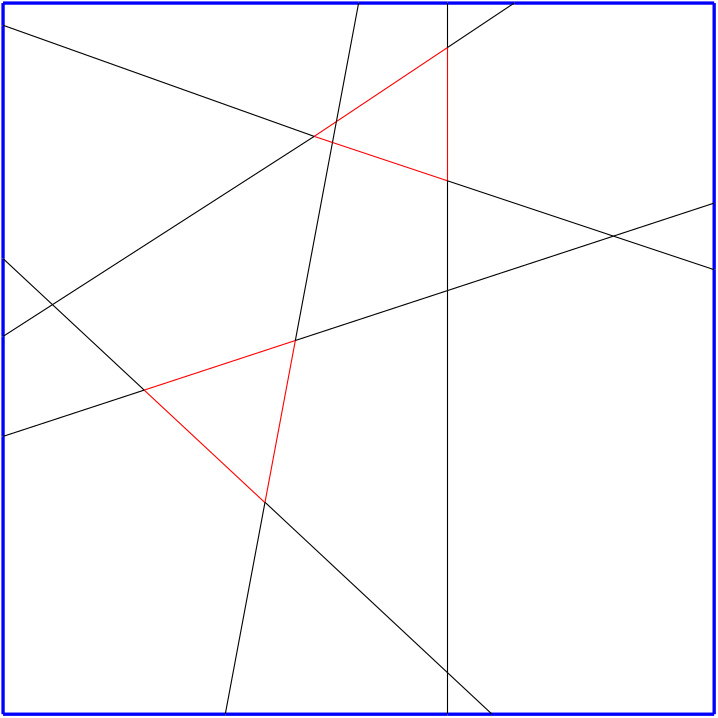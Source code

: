 <?xml version="1.0" encoding="UTF-8"?>
<ipe version="70005" creator="HGeometry"><ipestyle name="basic">
<color name="red" value="1 0 0"/>
<color name="green" value="0 1 0"/>
<color name="blue" value="0 0 1"/>
<color name="yellow" value="1 1 0"/>
<color name="orange" value="1 0.647 0"/>
<color name="gold" value="1 0.843 0"/>
<color name="purple" value="0.627 0.125 0.941"/>
<color name="gray" value="0.745 0.745 0.745"/>
<color name="brown" value="0.647 0.165 0.165"/>
<color name="navy" value="0 0 0.502"/>
<color name="pink" value="1 0.753 0.796"/>
<color name="seagreen" value="0.18 0.545 0.341"/>
<color name="turquoise" value="0.251 0.878 0.816"/>
<color name="violet" value="0.933 0.51 0.933"/>
<color name="darkblue" value="0 0 0.545"/>
<color name="darkcyan" value="0 0.545 0.545"/>
<color name="darkgray" value="0.663 0.663 0.663"/>
<color name="darkgreen" value="0 0.392 0"/>
<color name="darkmagenta" value="0.545 0 0.545"/>
<color name="darkorange" value="1 0.549 0"/>
<color name="darkred" value="0.545 0 0"/>
<color name="lightblue" value="0.678 0.847 0.902"/>
<color name="lightcyan" value="0.878 1 1"/>
<color name="lightgray" value="0.827 0.827 0.827"/>
<color name="lightgreen" value="0.565 0.933 0.565"/>
<color name="lightyellow" value="1 1 0.878"/>
<dashstyle name="dashed" value="[4] 0"/>
<dashstyle name="dotted" value="[1 3] 0"/>
<dashstyle name="dash dotted" value="[4 2 1 2] 0"/>
<dashstyle name="dash dot dotted" value="[4 2 1 2 1 2] 0"/>
<pen name="heavier" value="0.8"/>
<pen name="fat" value="1.2"/>
<pen name="ultrafat" value="2"/>
<textsize name="large" value="\large"/>
<textsize name="Large" value="\Large"/>
<textsize name="LARGE" value="\LARGE"/>
<textsize name="huge" value="\huge"/>
<textsize name="Huge" value="\Huge"/>
<textsize name="small" value="\small"/>
<textsize name="footnote" value="\footnotesize"/>
<textsize name="tiny" value="\tiny"/>
<symbolsize name="small" value="2"/>
<symbolsize name="tiny" value="1.1"/>
<symbolsize name="large" value="5"/>
<arrowsize name="small" value="5"/>
<arrowsize name="tiny" value="3"/>
<arrowsize name="large" value="10"/>
<gridsize name="4 pts" value="4"/>
<gridsize name="8 pts (~3 mm)" value="8"/>
<gridsize name="16 pts (~6 mm)" value="16"/>
<gridsize name="32 pts (~12 mm)" value="32"/>
<gridsize name="10 pts (~3.5 mm)" value="10"/>
<gridsize name="20 pts (~7 mm)" value="20"/>
<gridsize name="14 pts (~5 mm)" value="14"/>
<gridsize name="28 pts (~10 mm)" value="28"/>
<gridsize name="56 pts (~20 mm)" value="56"/>
<anglesize name="90 deg" value="90"/>
<anglesize name="60 deg" value="60"/>
<anglesize name="45 deg" value="45"/>
<anglesize name="30 deg" value="30"/>
<anglesize name="22.5 deg" value="22.5"/>
<symbol name="mark/circle(sx)" transformations="translations">
<path fill="sym-stroke">
0.6 0 0 0.6 0 0 e 0.4 0 0 0.4 0 0 e
</path></symbol>
<symbol name="mark/disk(sx)" transformations="translations">
<path fill="sym-stroke">
0.6 0 0 0.6 0 0 e
</path></symbol>
<symbol name="mark/fdisk(sfx)" transformations="translations">
<group><path fill="sym-fill">
0.5 0 0 0.5 0 0 e
</path><path fill="sym-stroke" fillrule="eofill">
0.6 0 0 0.6 0 0 e 0.4 0 0 0.4 0 0 e
</path></group></symbol>
<symbol name="mark/box(sx)" transformations="translations">
<path fill="sym-stroke" fillrule="eofill">
-0.6 -0.6 m 0.6 -0.6 l 0.6 0.6 l -0.6 0.6 l h
-0.4 -0.4 m 0.4 -0.4 l 0.4 0.4 l -0.4 0.4 l h</path></symbol>
<symbol name="mark/square(sx)" transformations="translations">
<path fill="sym-stroke">
-0.6 -0.6 m 0.6 -0.6 l 0.6 0.6 l -0.6 0.6 l h</path></symbol>
<symbol name="mark/fsquare(sfx)" transformations="translations">
<group><path fill="sym-fill">
-0.5 -0.5 m 0.5 -0.5 l 0.5 0.5 l -0.5 0.5 l h</path>
<path fill="sym-stroke" fillrule="eofill">
-0.6 -0.6 m 0.6 -0.6 l 0.6 0.6 l -0.6 0.6 l h
-0.4 -0.4 m 0.4 -0.4 l 0.4 0.4 l -0.4 0.4 l h</path></group></symbol>
<symbol name="mark/cross(sx)" transformations="translations">
<group><path fill="sym-stroke">
-0.43 -0.57 m 0.57 0.43 l 0.43 0.57 l -0.57 -0.43 l h</path>
<path fill="sym-stroke">
-0.43 0.57 m 0.57 -0.43 l 0.43 -0.57 l -0.57 0.43 l h</path>
</group></symbol>
<symbol name="arrow/arc(spx)">
<path pen="sym-pen" stroke="sym-stroke" fill="sym-stroke">
0 0 m -1.0 0.333 l -1.0 -0.333 l h</path></symbol>
<symbol name="arrow/farc(spx)">
<path pen="sym-pen" stroke="sym-stroke" fill="white">
0 0 m -1.0 0.333 l -1.0 -0.333 l h</path></symbol>
<symbol name="arrow/ptarc(spx)">
<path pen="sym-pen" stroke="sym-stroke" fill="sym-stroke">
0 0 m -1.0 0.333 l -0.8 0 l -1.0 -0.333 l h</path></symbol>
<symbol name="arrow/fptarc(spx)">
<path pen="sym-pen" stroke="sym-stroke" fill="white">
0 0 m -1.0 0.333 l -0.8 0 l -1.0 -0.333 l h</path></symbol>
<symbol name="arrow/fnormal(spx)">
<path pen="sym-pen" stroke="sym-stroke" fill="white">
0 0 m -1.0 0.333 l -1.0 -0.333 l h</path></symbol>
<symbol name="arrow/pointed(spx)">
<path pen="sym-pen" stroke="sym-stroke" fill="sym-stroke">
0 0 m -1.0 0.333 l -0.8 0 l -1.0 -0.333 l h</path></symbol>
<symbol name="arrow/fpointed(spx)">
<path pen="sym-pen" stroke="sym-stroke" fill="white">
0 0 m -1.0 0.333 l -0.8 0 l -1.0 -0.333 l h</path></symbol>
<symbol name="arrow/linear(spx)">
<path pen="sym-pen" stroke="sym-stroke">
-1.0 0.333 m 0 0 l -1.0 -0.333 l</path></symbol>
<symbol name="arrow/fdouble(spx)">
<path pen="sym-pen" stroke="sym-stroke" fill="white">
0 0 m -1.0 0.333 l -1.0 -0.333 l h
-1 0 m -2.0 0.333 l -2.0 -0.333 l h
</path></symbol>
<symbol name="arrow/double(spx)">
<path pen="sym-pen" stroke="sym-stroke" fill="sym-stroke">
0 0 m -1.0 0.333 l -1.0 -0.333 l h
-1 0 m -2.0 0.333 l -2.0 -0.333 l h
</path></symbol>
<tiling name="falling" angle="-60" width="1" step="4"/>
<tiling name="rising" angle="30" width="1" step="4"/>
<textstyle name="center" begin="\begin{center}" end="\end{center}"/>
<textstyle name="itemize" begin="\begin{itemize}" end="\end{itemize}"/>
<textstyle name="item" begin="\begin{itemize}\item{}" end="\end{itemize}"/>
</ipestyle><page><layer name="alpha"/><view layers="alpha" active="alpha"/><path layer="alpha" stroke="blue" pen="fat">-128.000000000000 128.000000000000 m
-128.000000000000 125.330729166666 -128.000000000000 122.661458333333 -128.000000000000 120.000000000000 c
</path><path layer="alpha" stroke="blue" pen="fat">-128.000000000000 120.000000000000 m
-128.000000000000 91.992187500000 -128.000000000000 63.992187500000 -128.000000000000 36.000000000000 c
</path><path layer="alpha" stroke="blue" pen="fat">-128.000000000000 36.000000000000 m
-128.000000000000 26.658854166666 -128.000000000000 17.325520833333 -128.000000000000 8.000000000000 c
</path><path layer="alpha" stroke="blue" pen="fat">-128.000000000000 8.000000000000 m
-128.000000000000 -4.007812500000 -128.000000000000 -16.007812500000 -128.000000000000 -28.000000000000 c
</path><path layer="alpha" stroke="blue" pen="fat">-128.000000000000 -28.000000000000 m
-128.000000000000 -61.338541666667 -128.000000000000 -94.669270833334 -128.000000000000 -128.000000000000 c
</path><path layer="alpha" stroke="blue" pen="fat">-128.000000000000 -128.000000000000 m
-101.330729166667 -128.000000000000 -74.661458333334 -128.000000000000 -48.000000000000 -128.000000000000 c
</path><path layer="alpha" stroke="blue" pen="fat">-48.000000000000 -128.000000000000 m
-21.325520833334 -128.000000000000 5.341145833333 -128.000000000000 32.000000000000 -128.000000000000 c
</path><path layer="alpha" stroke="blue" pen="fat">32.000000000000 -128.000000000000 m
37.341145833333 -128.000000000000 42.674479166666 -128.000000000000 48.000000000000 -128.000000000000 c
</path><path layer="alpha" stroke="blue" pen="fat">48.000000000000 -128.000000000000 m
74.671875000000 -128.000000000000 101.335937500000 -128.000000000000 128.000000000000 -128.000000000000 c
</path><path layer="alpha" stroke="blue" pen="fat">128.000000000000 -128.000000000000 m
128.000000000000 -74.664062500000 128.000000000000 -21.328125000000 128.000000000000 32.000000000000 c
</path><path layer="alpha" stroke="blue" pen="fat">128.000000000000 32.000000000000 m
128.000000000000 40.007812500000 128.000000000000 48.007812500000 128.000000000000 56.000000000000 c
</path><path layer="alpha" stroke="blue" pen="fat">128.000000000000 56.000000000000 m
128.000000000000 80.005208333333 128.000000000000 104.002604166666 128.000000000000 128.000000000000 c
</path><path layer="alpha" stroke="blue" pen="fat">128.000000000000 128.000000000000 m
103.997395833333 128.000000000000 79.994791666666 128.000000000000 56.000000000000 128.000000000000 c
</path><path layer="alpha" stroke="blue" pen="fat">56.000000000000 128.000000000000 m
47.992187500000 128.000000000000 39.992187500000 128.000000000000 32.000000000000 128.000000000000 c
</path><path layer="alpha" stroke="blue" pen="fat">32.000000000000 128.000000000000 m
21.325520833333 128.000000000000 10.658854166666 128.000000000000 0.000000000000 128.000000000000 c
</path><path layer="alpha" stroke="blue" pen="fat">0.000000000000 128.000000000000 m
-42.671875000000 128.000000000000 -85.335937500000 128.000000000000 -128.000000000000 128.000000000000 c
</path><path stroke="red">-16.000000000000 80.000000000000 m
-13.802734375000 79.267578125000 -11.605468750000 78.535156250000 -9.411684939957 77.803621079978 c
</path><path stroke="red">-9.411684939957 77.803621079978 m
4.394531250000 73.201822916666 18.197265625000 68.600911458333 32.000000000000 64.000000000000 c
</path><path stroke="red">32.000000000000 64.000000000000 m
32.000000000000 80.000000000000 32.000000000000 96.000000000000 32.000000000000 112.000000000000 c
</path><path stroke="red">32.000000000000 112.000000000000 m
18.666015625000 103.110677083333 5.332031250000 94.221354166666 -8.000010252190 85.333159070606 c
</path><path stroke="red">-8.000010252190 85.333159070606 m
-10.667968750000 83.554687500000 -13.333984375000 81.777343750000 -16.000000000000 80.000000000000 c
</path><path stroke="black">32.000000000000 112.000000000000 m
40.000000000000 117.333333333333 48.000000000000 122.666666666666 56.000000000000 128.000000000000 c
</path><path stroke="black">32.000000000000 112.000000000000 m
32.000000000000 117.333333333333 32.000000000000 122.666666666666 32.000000000000 128.000000000000 c
</path><path stroke="black">32.000000000000 64.000000000000 m
51.904296875000 57.365234375000 71.808593750000 50.730468750000 91.716496786308 44.094591316204 c
</path><path stroke="black">91.716496786308 44.094591316204 m
103.808593750000 40.063802083333 115.904296875000 36.031901041666 128.000000000000 32.000000000000 c
</path><path stroke="black">32.000000000000 64.000000000000 m
32.000000000000 50.833984375000 32.000000000000 37.667968750000 31.999814116096 24.499818030872 c
</path><path stroke="black">31.999814116096 24.499818030872 m
32.000000000000 -21.353515625000 32.000000000000 -67.208984375000 31.999970833778 -113.062194905854 c
</path><path stroke="black">31.999970833778 -113.062194905854 m
32.000000000000 -118.042968750000 32.000000000000 -123.021484375000 32.000000000000 -128.000000000000 c
</path><path stroke="black">-16.000000000000 80.000000000000 m
-47.406575520834 59.810058593750 -78.813151041667 39.620117187500 -110.218525383950 19.430976793289 c
</path><path stroke="black">-110.218525383950 19.430976793289 m
-116.146484375000 15.620117187500 -122.073242187500 11.810058593750 -128.000000000000 8.000000000000 c
</path><path stroke="black">-16.000000000000 80.000000000000 m
-53.333333333334 93.333333333333 -90.666666666667 106.666666666666 -128.000000000000 120.000000000000 c
</path><path stroke="red">-77.204100000000 -11.332600000000 m
-59.061500000000 -5.379556666667 -40.918900000000 0.573486666666 -22.776300000000 6.526530000000 c
</path><path stroke="red">-22.776300000000 6.526530000000 m
-26.417261914063 -12.891965697022 -30.058223828125 -32.310461394043 -33.698500000000 -51.725200000000 c
</path><path stroke="red">-33.698500000000 -51.725200000000 m
-33.706757161459 -51.769338060710 -33.714328580730 -51.809719030355 -33.721900000000 -51.850100000000 c
</path><path stroke="red">-33.721900000000 -51.850100000000 m
-48.215966666667 -38.344266666667 -62.710033333334 -24.838433333334 -77.204100000000 -11.332600000000 c
</path><path stroke="black">-22.776300000000 6.526530000000 m
-18.321779901124 30.283945102335 -13.867259802247 54.041360204671 -9.411684939957 77.803621079978 c
</path><path stroke="black">-9.411684939957 77.803621079978 m
-8.941940533448 80.309701526082 -8.471141363526 82.820627745157 -8.000010252190 85.333159070606 c
</path><path stroke="black">-8.000010252190 85.333159070606 m
-5.333561462403 99.554369309488 -2.666780731202 113.777184654744 0.000000000000 128.000000000000 c
</path><path stroke="black">-22.776300000000 6.526530000000 m
-4.515164870199 12.518464548136 13.745970259602 18.510399096272 31.999814116096 24.499818030872 c
</path><path stroke="black">31.999814116096 24.499818030872 m
51.909380666097 31.032767265828 71.811655942789 37.563200887247 91.716496786308 44.094591316204 c
</path><path stroke="black">91.716496786308 44.094591316204 m
103.809287479654 48.062423005777 115.904643739827 52.031211502888 128.000000000000 56.000000000000 c
</path><path stroke="black">-33.698500000000 -51.725200000000 m
-11.799538869223 -72.170359708659 10.099422261555 -92.615519417318 31.999970833778 -113.062194905854 c
</path><path stroke="black">31.999970833778 -113.062194905854 m
37.332255594889 -118.040452750652 42.666127797444 -123.020226375326 48.000000000000 -128.000000000000 c
</path><path stroke="black">-33.698500000000 -51.725200000000 m
-33.706065083822 -51.765547184245 -33.713630167644 -51.805894368490 -33.721900000000 -51.850100000000 c
</path><path stroke="black">-33.721900000000 -51.850100000000 m
-38.480796834310 -77.230827701823 -43.240398417155 -102.615413850912 -48.000000000000 -128.000000000000 c
</path><path stroke="black">-77.204100000000 -11.332600000000 m
-94.136066666667 -16.888400000000 -111.068033333334 -22.444200000000 -128.000000000000 -28.000000000000 c
</path><path stroke="black">-77.204100000000 -11.332600000000 m
-88.210291711426 -1.076818139649 -99.216483422852 9.178963720703 -110.218525383950 19.430976793289 c
</path><path stroke="black">-110.218525383950 19.430976793289 m
-116.148450089519 24.956497054036 -122.074225044760 30.478248527018 -128.000000000000 36.000000000000 c
</path></page></ipe>